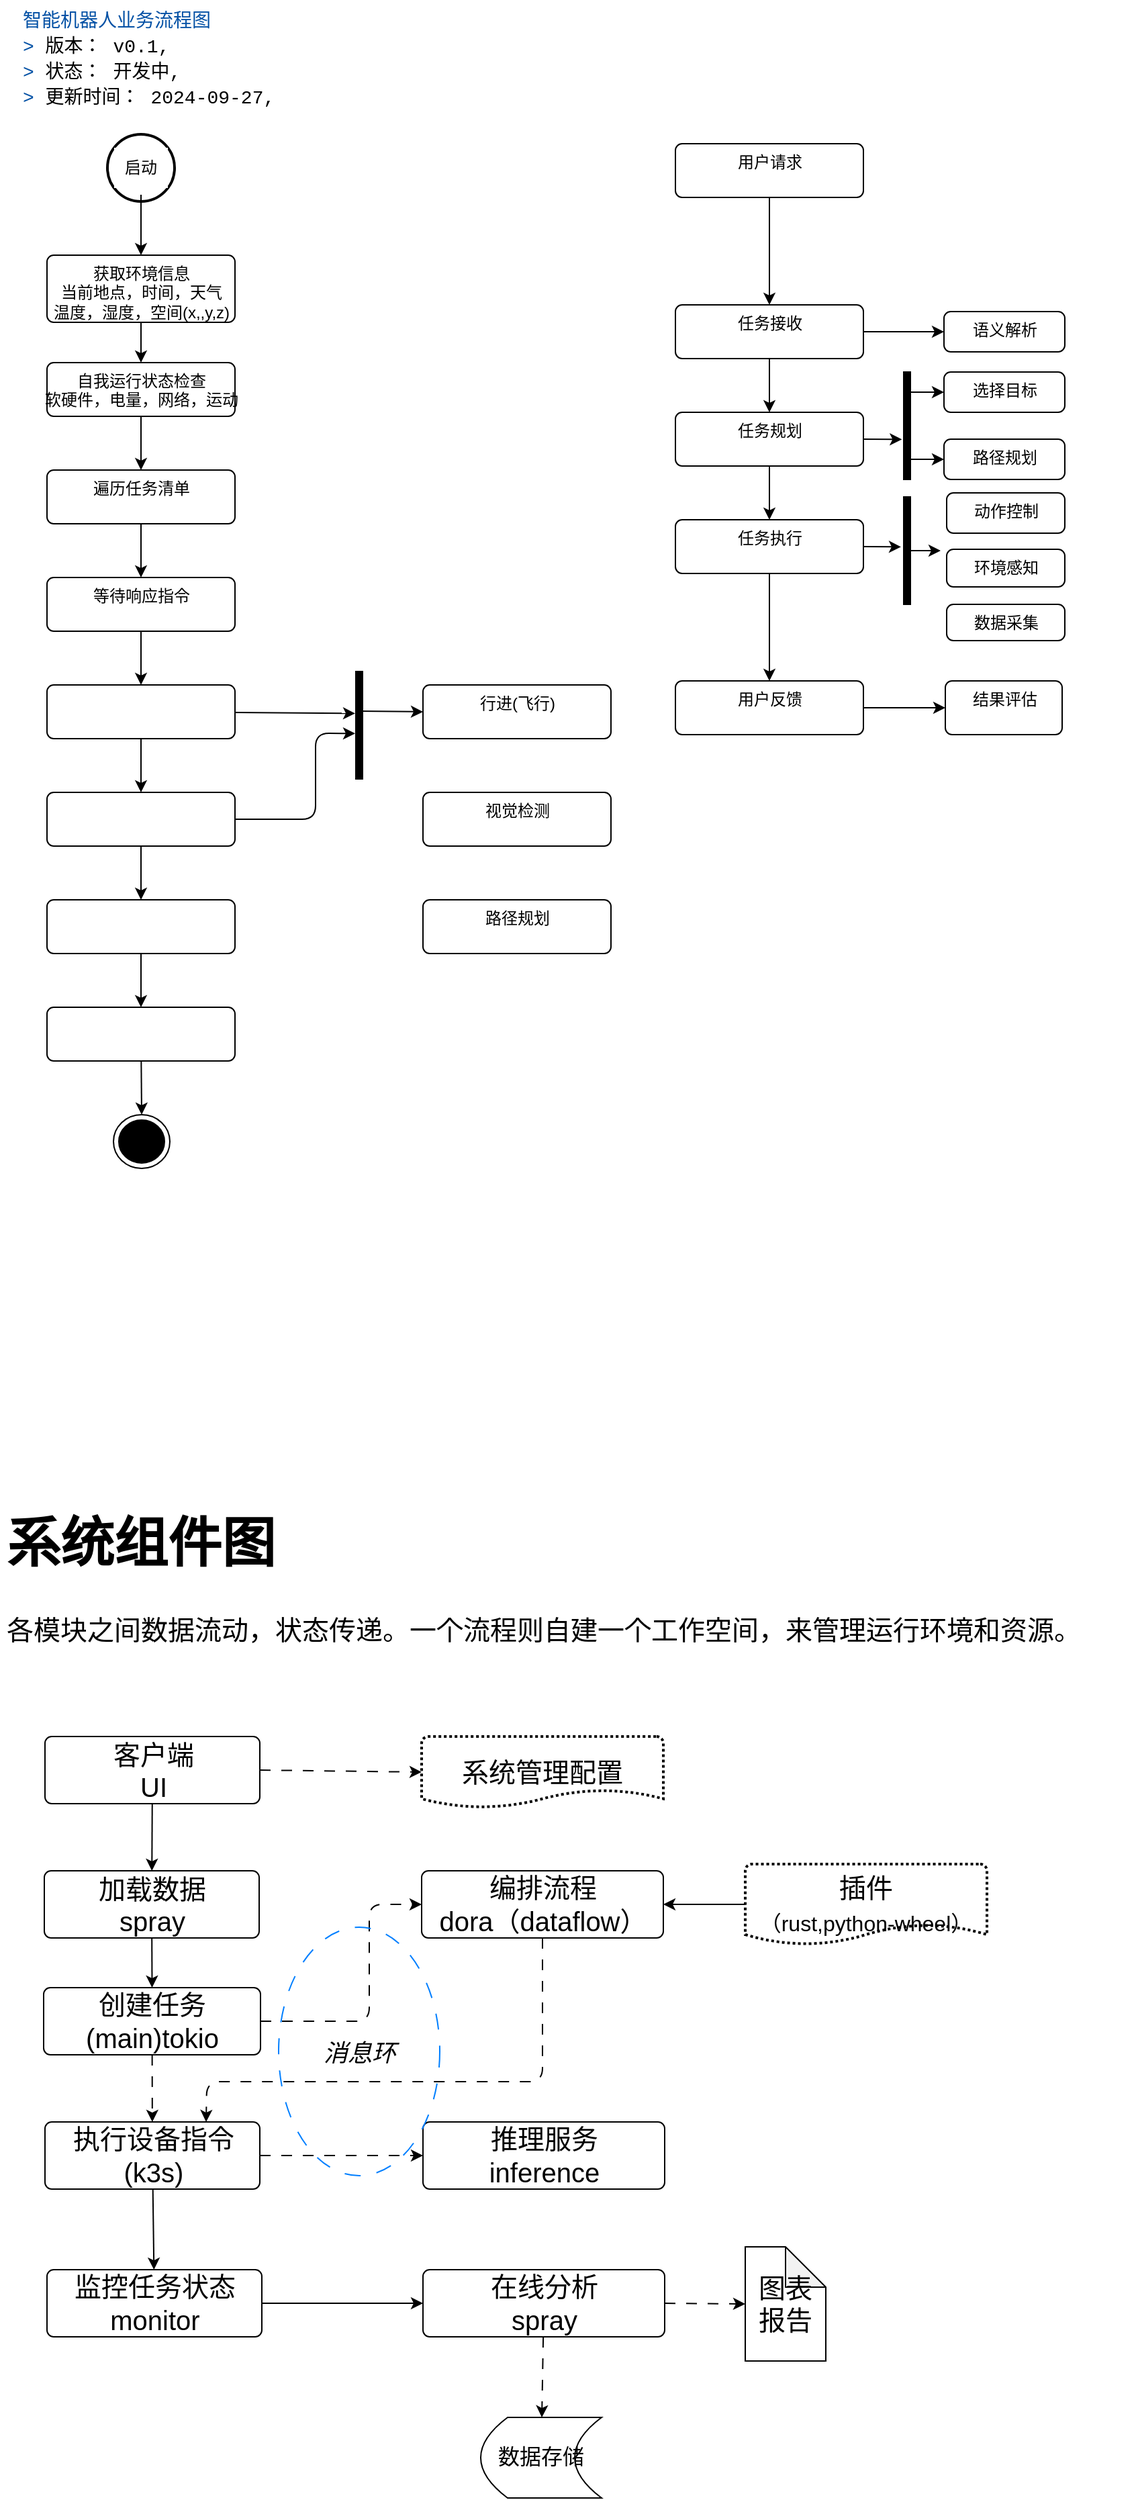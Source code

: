 <mxfile>
    <diagram id="6xB8DI26B6NF-5cQmeU6" name="Page-1">
        <mxGraphModel dx="732" dy="413" grid="1" gridSize="10" guides="1" tooltips="1" connect="1" arrows="1" fold="1" page="1" pageScale="1" pageWidth="850" pageHeight="1100" math="0" shadow="0">
            <root>
                <mxCell id="0"/>
                <mxCell id="1" parent="0"/>
                <mxCell id="17" style="edgeStyle=none;html=1;entryX=0;entryY=0.5;entryDx=0;entryDy=0;fontColor=default;exitX=0.235;exitY=0.369;exitDx=0;exitDy=0;exitPerimeter=0;strokeColor=default;labelBackgroundColor=none;" parent="1" source="2" target="16" edge="1">
                    <mxGeometry relative="1" as="geometry"/>
                </mxCell>
                <mxCell id="2" value="" style="html=1;points=[];perimeter=orthogonalPerimeter;fillColor=strokeColor;strokeColor=default;labelBackgroundColor=none;fontColor=default;" parent="1" vertex="1">
                    <mxGeometry x="270" y="510" width="5" height="80" as="geometry"/>
                </mxCell>
                <mxCell id="13" style="edgeStyle=none;html=1;entryX=0.5;entryY=0;entryDx=0;entryDy=0;" parent="1" target="5" edge="1">
                    <mxGeometry relative="1" as="geometry">
                        <mxPoint x="110" y="155" as="sourcePoint"/>
                    </mxGeometry>
                </mxCell>
                <mxCell id="11" style="edgeStyle=none;html=1;entryX=0.5;entryY=0;entryDx=0;entryDy=0;" parent="1" source="5" target="6" edge="1">
                    <mxGeometry relative="1" as="geometry"/>
                </mxCell>
                <mxCell id="5" value="获取环境信息&lt;br&gt;当前地点，时间，天气&lt;br&gt;温度，湿度，空间(x,,y,z)" style="html=1;align=center;verticalAlign=top;rounded=1;absoluteArcSize=1;arcSize=10;dashed=0;" parent="1" vertex="1">
                    <mxGeometry x="40" y="200" width="140" height="50" as="geometry"/>
                </mxCell>
                <mxCell id="8" value="" style="edgeStyle=none;html=1;" parent="1" source="6" target="7" edge="1">
                    <mxGeometry relative="1" as="geometry"/>
                </mxCell>
                <mxCell id="6" value="自我运行状态检查&lt;br&gt;软硬件，电量，网络，运动" style="html=1;align=center;verticalAlign=top;rounded=1;absoluteArcSize=1;arcSize=10;dashed=0;" parent="1" vertex="1">
                    <mxGeometry x="40" y="280" width="140" height="40" as="geometry"/>
                </mxCell>
                <mxCell id="10" style="edgeStyle=none;html=1;entryX=0.5;entryY=0;entryDx=0;entryDy=0;" parent="1" source="7" target="9" edge="1">
                    <mxGeometry relative="1" as="geometry"/>
                </mxCell>
                <mxCell id="7" value="遍历任务清单" style="html=1;align=center;verticalAlign=top;rounded=1;absoluteArcSize=1;arcSize=10;dashed=0;fillColor=none;" parent="1" vertex="1">
                    <mxGeometry x="40" y="360" width="140" height="40" as="geometry"/>
                </mxCell>
                <mxCell id="21" style="edgeStyle=none;html=1;entryX=0.5;entryY=0;entryDx=0;entryDy=0;fontColor=#00994D;" parent="1" source="9" target="14" edge="1">
                    <mxGeometry relative="1" as="geometry"/>
                </mxCell>
                <mxCell id="9" value="等待响应指令" style="html=1;align=center;verticalAlign=top;rounded=1;absoluteArcSize=1;arcSize=10;dashed=0;fillColor=none;" parent="1" vertex="1">
                    <mxGeometry x="40" y="440" width="140" height="40" as="geometry"/>
                </mxCell>
                <mxCell id="15" style="edgeStyle=none;html=1;entryX=-0.098;entryY=0.39;entryDx=0;entryDy=0;entryPerimeter=0;fontColor=#00994D;" parent="1" source="14" target="2" edge="1">
                    <mxGeometry relative="1" as="geometry"/>
                </mxCell>
                <mxCell id="19" value="" style="edgeStyle=none;html=1;fontColor=#000000;" parent="1" source="14" target="18" edge="1">
                    <mxGeometry relative="1" as="geometry"/>
                </mxCell>
                <mxCell id="14" value="指令解析&#10;目标-检索-解析" style="align=center;verticalAlign=top;rounded=1;absoluteArcSize=1;arcSize=10;dashed=0;fillColor=none;fontColor=#FFFFFF;" parent="1" vertex="1">
                    <mxGeometry x="40" y="520" width="140" height="40" as="geometry"/>
                </mxCell>
                <mxCell id="16" value="行进(飞行)" style="html=1;align=center;verticalAlign=top;rounded=1;absoluteArcSize=1;arcSize=10;dashed=0;fillColor=none;strokeColor=default;labelBackgroundColor=default;fontColor=default;" parent="1" vertex="1">
                    <mxGeometry x="320" y="520" width="140" height="40" as="geometry"/>
                </mxCell>
                <mxCell id="20" style="edgeStyle=none;html=1;entryX=-0.098;entryY=0.577;entryDx=0;entryDy=0;entryPerimeter=0;fontColor=#00994D;" parent="1" source="18" target="2" edge="1">
                    <mxGeometry relative="1" as="geometry">
                        <Array as="points">
                            <mxPoint x="240" y="620"/>
                            <mxPoint x="240" y="556"/>
                        </Array>
                    </mxGeometry>
                </mxCell>
                <mxCell id="25" value="" style="edgeStyle=none;html=1;fontColor=#000000;" parent="1" source="18" target="24" edge="1">
                    <mxGeometry relative="1" as="geometry"/>
                </mxCell>
                <mxCell id="18" value="输出结果-指令" style="html=1;align=center;verticalAlign=top;rounded=1;absoluteArcSize=1;arcSize=10;dashed=0;fillColor=none;fontColor=#FFFFFF;" parent="1" vertex="1">
                    <mxGeometry x="40" y="600" width="140" height="40" as="geometry"/>
                </mxCell>
                <mxCell id="22" value="视觉检测" style="html=1;align=center;verticalAlign=top;rounded=1;absoluteArcSize=1;arcSize=10;dashed=0;fillColor=none;strokeColor=default;labelBackgroundColor=default;fontColor=default;" parent="1" vertex="1">
                    <mxGeometry x="320" y="600" width="140" height="40" as="geometry"/>
                </mxCell>
                <mxCell id="31" style="edgeStyle=none;html=1;entryX=0.5;entryY=0;entryDx=0;entryDy=0;" parent="1" source="23" target="30" edge="1">
                    <mxGeometry relative="1" as="geometry"/>
                </mxCell>
                <mxCell id="23" value="&lt;span style=&quot;&quot;&gt;知识库&lt;/span&gt;" style="html=1;align=center;verticalAlign=top;rounded=1;absoluteArcSize=1;arcSize=10;dashed=0;fillColor=none;fontColor=#FFFFFF;" parent="1" vertex="1">
                    <mxGeometry x="40" y="760" width="140" height="40" as="geometry"/>
                </mxCell>
                <mxCell id="26" value="" style="edgeStyle=none;html=1;fontColor=#000000;" parent="1" source="24" target="23" edge="1">
                    <mxGeometry relative="1" as="geometry"/>
                </mxCell>
                <mxCell id="24" value="任务记录" style="html=1;align=center;verticalAlign=top;rounded=1;absoluteArcSize=1;arcSize=10;dashed=0;fillColor=none;fontColor=#FFFFFF;" parent="1" vertex="1">
                    <mxGeometry x="40" y="680" width="140" height="40" as="geometry"/>
                </mxCell>
                <mxCell id="27" value="路径规划" style="html=1;align=center;verticalAlign=top;rounded=1;absoluteArcSize=1;arcSize=10;dashed=0;fillColor=none;strokeColor=default;labelBackgroundColor=default;fontColor=default;" parent="1" vertex="1">
                    <mxGeometry x="320" y="680" width="140" height="40" as="geometry"/>
                </mxCell>
                <mxCell id="30" value="" style="ellipse;html=1;shape=endState;fillColor=strokeColor;strokeColor=default;" parent="1" vertex="1">
                    <mxGeometry x="89.5" y="840" width="42" height="40" as="geometry"/>
                </mxCell>
                <mxCell id="34" value="" style="edgeStyle=none;html=1;" parent="1" source="32" target="33" edge="1">
                    <mxGeometry relative="1" as="geometry"/>
                </mxCell>
                <mxCell id="32" value="用户请求" style="html=1;align=center;verticalAlign=top;rounded=1;absoluteArcSize=1;arcSize=10;dashed=0;" parent="1" vertex="1">
                    <mxGeometry x="508" y="117" width="140" height="40" as="geometry"/>
                </mxCell>
                <mxCell id="40" value="" style="edgeStyle=none;html=1;" parent="1" source="33" target="39" edge="1">
                    <mxGeometry relative="1" as="geometry"/>
                </mxCell>
                <mxCell id="42" value="" style="edgeStyle=none;html=1;" parent="1" source="33" target="41" edge="1">
                    <mxGeometry relative="1" as="geometry"/>
                </mxCell>
                <mxCell id="33" value="任务接收" style="html=1;align=center;verticalAlign=top;rounded=1;absoluteArcSize=1;arcSize=10;dashed=0;fillColor=none;" parent="1" vertex="1">
                    <mxGeometry x="508" y="237" width="140" height="40" as="geometry"/>
                </mxCell>
                <mxCell id="39" value="语义解析" style="html=1;align=center;verticalAlign=top;rounded=1;absoluteArcSize=1;arcSize=10;dashed=0;fillColor=none;" parent="1" vertex="1">
                    <mxGeometry x="708" y="242" width="90" height="30" as="geometry"/>
                </mxCell>
                <mxCell id="44" value="" style="edgeStyle=none;html=1;" parent="1" source="41" target="43" edge="1">
                    <mxGeometry relative="1" as="geometry"/>
                </mxCell>
                <mxCell id="61" style="edgeStyle=none;html=1;exitX=1;exitY=0.5;exitDx=0;exitDy=0;entryX=-0.268;entryY=0.627;entryDx=0;entryDy=0;entryPerimeter=0;" parent="1" source="41" target="57" edge="1">
                    <mxGeometry relative="1" as="geometry"/>
                </mxCell>
                <mxCell id="41" value="任务规划" style="html=1;align=center;verticalAlign=top;rounded=1;absoluteArcSize=1;arcSize=10;dashed=0;fillColor=none;" parent="1" vertex="1">
                    <mxGeometry x="508" y="317" width="140" height="40" as="geometry"/>
                </mxCell>
                <mxCell id="46" value="" style="edgeStyle=none;html=1;" parent="1" source="43" target="45" edge="1">
                    <mxGeometry relative="1" as="geometry"/>
                </mxCell>
                <mxCell id="50" style="edgeStyle=none;html=1;exitX=1;exitY=0.5;exitDx=0;exitDy=0;entryX=-0.401;entryY=0.465;entryDx=0;entryDy=0;entryPerimeter=0;" parent="1" source="43" target="49" edge="1">
                    <mxGeometry relative="1" as="geometry"/>
                </mxCell>
                <mxCell id="43" value="任务执行" style="html=1;align=center;verticalAlign=top;rounded=1;absoluteArcSize=1;arcSize=10;dashed=0;fillColor=none;" parent="1" vertex="1">
                    <mxGeometry x="508" y="397" width="140" height="40" as="geometry"/>
                </mxCell>
                <mxCell id="48" value="" style="edgeStyle=none;html=1;" parent="1" source="45" target="47" edge="1">
                    <mxGeometry relative="1" as="geometry"/>
                </mxCell>
                <mxCell id="45" value="用户反馈" style="html=1;align=center;verticalAlign=top;rounded=1;absoluteArcSize=1;arcSize=10;dashed=0;fillColor=none;" parent="1" vertex="1">
                    <mxGeometry x="508" y="517" width="140" height="40" as="geometry"/>
                </mxCell>
                <mxCell id="47" value="结果评估" style="html=1;align=center;verticalAlign=top;rounded=1;absoluteArcSize=1;arcSize=10;dashed=0;fillColor=none;" parent="1" vertex="1">
                    <mxGeometry x="709" y="517" width="87" height="40" as="geometry"/>
                </mxCell>
                <mxCell id="53" value="" style="edgeStyle=none;html=1;" parent="1" source="49" edge="1">
                    <mxGeometry relative="1" as="geometry">
                        <mxPoint x="705.5" y="420" as="targetPoint"/>
                    </mxGeometry>
                </mxCell>
                <mxCell id="49" value="" style="html=1;points=[];perimeter=orthogonalPerimeter;fillColor=strokeColor;" parent="1" vertex="1">
                    <mxGeometry x="678" y="380" width="5" height="80" as="geometry"/>
                </mxCell>
                <mxCell id="54" value="动作控制" style="html=1;align=center;verticalAlign=top;rounded=1;absoluteArcSize=1;arcSize=10;dashed=0;fillColor=none;" parent="1" vertex="1">
                    <mxGeometry x="710" y="377" width="88" height="30" as="geometry"/>
                </mxCell>
                <mxCell id="55" value="环境感知" style="html=1;align=center;verticalAlign=top;rounded=1;absoluteArcSize=1;arcSize=10;dashed=0;fillColor=none;" parent="1" vertex="1">
                    <mxGeometry x="710" y="419" width="88" height="28" as="geometry"/>
                </mxCell>
                <mxCell id="56" value="数据采集" style="html=1;align=center;verticalAlign=top;rounded=1;absoluteArcSize=1;arcSize=10;dashed=0;fillColor=none;" parent="1" vertex="1">
                    <mxGeometry x="710" y="460" width="88" height="27" as="geometry"/>
                </mxCell>
                <mxCell id="57" value="" style="html=1;points=[];perimeter=orthogonalPerimeter;fillColor=strokeColor;" parent="1" vertex="1">
                    <mxGeometry x="678" y="287" width="5" height="80" as="geometry"/>
                </mxCell>
                <mxCell id="59" value="选择目标" style="html=1;align=center;verticalAlign=top;rounded=1;absoluteArcSize=1;arcSize=10;dashed=0;fillColor=none;" parent="1" vertex="1">
                    <mxGeometry x="708" y="287" width="90" height="30" as="geometry"/>
                </mxCell>
                <mxCell id="60" value="路径规划" style="html=1;align=center;verticalAlign=top;rounded=1;absoluteArcSize=1;arcSize=10;dashed=0;fillColor=none;" parent="1" vertex="1">
                    <mxGeometry x="708" y="337" width="90" height="30" as="geometry"/>
                </mxCell>
                <mxCell id="62" value="" style="edgeStyle=none;html=1;entryX=0;entryY=0.5;entryDx=0;entryDy=0;" parent="1" source="57" target="59" edge="1">
                    <mxGeometry relative="1" as="geometry">
                        <mxPoint x="688" y="302" as="sourcePoint"/>
                        <mxPoint x="715.5" y="430" as="targetPoint"/>
                    </mxGeometry>
                </mxCell>
                <mxCell id="63" value="" style="edgeStyle=none;html=1;entryX=0;entryY=0.5;entryDx=0;entryDy=0;" parent="1" source="57" target="60" edge="1">
                    <mxGeometry relative="1" as="geometry">
                        <mxPoint x="693" y="312" as="sourcePoint"/>
                        <mxPoint x="718" y="312" as="targetPoint"/>
                    </mxGeometry>
                </mxCell>
                <mxCell id="64" value="&lt;div style=&quot;color: rgb(0, 0, 0); background-color: rgb(255, 255, 255); font-family: inconsolata, Consolas, Consolas, &amp;quot;Courier New&amp;quot;, monospace; font-weight: normal; font-size: 14px; line-height: 19px;&quot;&gt;&lt;div&gt;&lt;span style=&quot;color: #0451a5;&quot;&gt;智能机器人业务流程图&lt;/span&gt;&lt;/div&gt;&lt;div&gt;&lt;span style=&quot;color: #0451a5;&quot;&gt;&amp;gt;&lt;/span&gt;&lt;span style=&quot;color: #000000;&quot;&gt; 版本： v0.1,&lt;/span&gt;&lt;/div&gt;&lt;div&gt;&lt;span style=&quot;color: #0451a5;&quot;&gt;&amp;gt;&lt;/span&gt;&lt;span style=&quot;color: #000000;&quot;&gt; 状态： 开发中,&lt;/span&gt;&lt;/div&gt;&lt;div&gt;&lt;span style=&quot;color: #0451a5;&quot;&gt;&amp;gt;&lt;/span&gt;&lt;span style=&quot;color: #000000;&quot;&gt; 更新时间： 2024-09-27,&lt;/span&gt;&lt;/div&gt;&lt;/div&gt;" style="text;whiteSpace=wrap;html=1;fontSize=20;fontFamily=Architects Daughter;" parent="1" vertex="1">
                    <mxGeometry x="20" y="10" width="210" height="80" as="geometry"/>
                </mxCell>
                <mxCell id="65" value="" style="strokeWidth=2;html=1;shape=mxgraph.flowchart.start_2;whiteSpace=wrap;shadow=0;sketch=0;hachureGap=4;jiggle=2;curveFitting=1;strokeColor=default;fontFamily=Architects Daughter;fontSource=https%3A%2F%2Ffonts.googleapis.com%2Fcss%3Ffamily%3DArchitects%2BDaughter;fontSize=20;fontColor=none;fillColor=none;" parent="1" vertex="1">
                    <mxGeometry x="85" y="110" width="50" height="50" as="geometry"/>
                </mxCell>
                <mxCell id="4" value="启动" style="text;align=center;verticalAlign=middle;rounded=0;whiteSpace=wrap;html=1;fontColor=default;fillColor=default;" parent="1" vertex="1">
                    <mxGeometry x="90" y="120" width="40" height="30" as="geometry"/>
                </mxCell>
                <mxCell id="67" value="&lt;h1&gt;系统组件图&lt;/h1&gt;&lt;p&gt;各模块之间数据流动，状态传递。一个流程则自建一个工作空间，来管理运行环境和资源。&lt;/p&gt;" style="text;html=1;strokeColor=none;fillColor=none;spacing=5;spacingTop=-20;whiteSpace=wrap;overflow=hidden;rounded=0;sketch=1;hachureGap=4;jiggle=2;curveFitting=1;fontFamily=Architects Daughter;fontSource=https%3A%2F%2Ffonts.googleapis.com%2Fcss%3Ffamily%3DArchitects%2BDaughter;fontSize=20;" parent="1" vertex="1">
                    <mxGeometry x="5" y="1121" width="845" height="120" as="geometry"/>
                </mxCell>
                <mxCell id="72" value="" style="edgeStyle=none;hachureGap=4;html=1;fontFamily=Architects Daughter;fontSource=https%3A%2F%2Ffonts.googleapis.com%2Fcss%3Ffamily%3DArchitects%2BDaughter;fontSize=28;entryX=0.5;entryY=0;entryDx=0;entryDy=0;" parent="1" source="69" target="93" edge="1">
                    <mxGeometry relative="1" as="geometry"/>
                </mxCell>
                <mxCell id="69" value="加载数据&lt;br style=&quot;font-size: 20px;&quot;&gt;spray" style="html=1;align=center;verticalAlign=middle;rounded=1;absoluteArcSize=1;arcSize=10;dashed=0;fillColor=none;fontSize=20;" parent="1" vertex="1">
                    <mxGeometry x="38" y="1403" width="160" height="50" as="geometry"/>
                </mxCell>
                <mxCell id="79" value="" style="edgeStyle=none;sketch=0;hachureGap=4;jiggle=2;curveFitting=1;html=1;fontFamily=Architects Daughter;fontSource=https%3A%2F%2Ffonts.googleapis.com%2Fcss%3Ffamily%3DArchitects%2BDaughter;fontSize=20;entryX=0.75;entryY=0;entryDx=0;entryDy=0;dashed=1;dashPattern=8 8;" parent="1" source="71" target="77" edge="1">
                    <mxGeometry relative="1" as="geometry">
                        <mxPoint x="410" y="1509" as="targetPoint"/>
                        <Array as="points">
                            <mxPoint x="409" y="1560"/>
                            <mxPoint x="159" y="1560"/>
                        </Array>
                    </mxGeometry>
                </mxCell>
                <mxCell id="71" value="&lt;font face=&quot;Helvetica&quot;&gt;编排流程&lt;br&gt;dora（dataflow）&lt;/font&gt;" style="html=1;align=center;verticalAlign=middle;rounded=1;absoluteArcSize=1;arcSize=10;dashed=0;fillColor=none;hachureGap=4;fontFamily=Architects Daughter;fontSource=https%3A%2F%2Ffonts.googleapis.com%2Fcss%3Ffamily%3DArchitects%2BDaughter;fontSize=20;" parent="1" vertex="1">
                    <mxGeometry x="319" y="1403" width="180" height="50" as="geometry"/>
                </mxCell>
                <mxCell id="80" value="" style="edgeStyle=none;sketch=0;hachureGap=4;jiggle=2;curveFitting=1;html=1;fontFamily=Architects Daughter;fontSource=https%3A%2F%2Ffonts.googleapis.com%2Fcss%3Ffamily%3DArchitects%2BDaughter;fontSize=20;exitX=1;exitY=0.5;exitDx=0;exitDy=0;entryX=0;entryY=0.5;entryDx=0;entryDy=0;dashed=1;dashPattern=8 8;" parent="1" source="93" target="71" edge="1">
                    <mxGeometry relative="1" as="geometry">
                        <mxPoint x="270" y="1400" as="targetPoint"/>
                        <Array as="points">
                            <mxPoint x="280" y="1515"/>
                            <mxPoint x="280" y="1428"/>
                        </Array>
                    </mxGeometry>
                </mxCell>
                <mxCell id="78" style="edgeStyle=none;sketch=0;hachureGap=4;jiggle=2;curveFitting=1;html=1;fontFamily=Architects Daughter;fontSource=https%3A%2F%2Ffonts.googleapis.com%2Fcss%3Ffamily%3DArchitects%2BDaughter;fontSize=20;" parent="1" source="74" target="75" edge="1">
                    <mxGeometry relative="1" as="geometry"/>
                </mxCell>
                <mxCell id="74" value="&lt;font face=&quot;Helvetica&quot;&gt;监控任务状态&lt;br&gt;monitor&lt;/font&gt;" style="html=1;align=center;verticalAlign=middle;rounded=1;absoluteArcSize=1;arcSize=10;dashed=0;fillColor=none;hachureGap=4;fontFamily=Architects Daughter;fontSource=https%3A%2F%2Ffonts.googleapis.com%2Fcss%3Ffamily%3DArchitects%2BDaughter;fontSize=20;" parent="1" vertex="1">
                    <mxGeometry x="40" y="1700" width="160" height="50" as="geometry"/>
                </mxCell>
                <mxCell id="92" style="edgeStyle=none;sketch=0;hachureGap=4;jiggle=2;curveFitting=1;html=1;exitX=1;exitY=0.5;exitDx=0;exitDy=0;entryX=0;entryY=0.5;entryDx=0;entryDy=0;entryPerimeter=0;dashed=1;dashPattern=8 8;fontFamily=Architects Daughter;fontSource=https%3A%2F%2Ffonts.googleapis.com%2Fcss%3Ffamily%3DArchitects%2BDaughter;fontSize=16;" parent="1" source="75" target="90" edge="1">
                    <mxGeometry relative="1" as="geometry"/>
                </mxCell>
                <mxCell id="101" value="" style="edgeStyle=none;sketch=0;hachureGap=4;jiggle=2;curveFitting=1;html=1;dashed=1;dashPattern=8 8;fontFamily=Architects Daughter;fontSource=https%3A%2F%2Ffonts.googleapis.com%2Fcss%3Ffamily%3DArchitects%2BDaughter;fontSize=16;" parent="1" source="75" target="100" edge="1">
                    <mxGeometry relative="1" as="geometry"/>
                </mxCell>
                <mxCell id="75" value="&lt;p&gt;&lt;font face=&quot;Helvetica&quot;&gt;在线分析&lt;br&gt;&lt;/font&gt;&lt;font face=&quot;Helvetica&quot;&gt;spray&lt;/font&gt;&lt;/p&gt;" style="html=1;align=center;verticalAlign=middle;rounded=1;absoluteArcSize=1;arcSize=10;dashed=0;fillColor=none;hachureGap=4;fontFamily=Architects Daughter;fontSource=https%3A%2F%2Ffonts.googleapis.com%2Fcss%3Ffamily%3DArchitects%2BDaughter;fontSize=20;" parent="1" vertex="1">
                    <mxGeometry x="320" y="1700" width="180" height="50" as="geometry"/>
                </mxCell>
                <mxCell id="76" value="&lt;font face=&quot;Helvetica&quot;&gt;推理服务&lt;br&gt;inference&lt;/font&gt;" style="html=1;align=center;verticalAlign=middle;rounded=1;absoluteArcSize=1;arcSize=10;dashed=0;fillColor=none;hachureGap=4;fontFamily=Architects Daughter;fontSource=https%3A%2F%2Ffonts.googleapis.com%2Fcss%3Ffamily%3DArchitects%2BDaughter;fontSize=20;" parent="1" vertex="1">
                    <mxGeometry x="320" y="1590" width="180" height="50" as="geometry"/>
                </mxCell>
                <mxCell id="81" value="" style="edgeStyle=none;sketch=0;hachureGap=4;jiggle=2;curveFitting=1;html=1;fontFamily=Architects Daughter;fontSource=https%3A%2F%2Ffonts.googleapis.com%2Fcss%3Ffamily%3DArchitects%2BDaughter;fontSize=20;" parent="1" source="77" target="74" edge="1">
                    <mxGeometry relative="1" as="geometry"/>
                </mxCell>
                <mxCell id="97" style="edgeStyle=none;sketch=0;hachureGap=4;jiggle=2;curveFitting=1;html=1;exitX=1;exitY=0.5;exitDx=0;exitDy=0;entryX=0;entryY=0.5;entryDx=0;entryDy=0;dashed=1;dashPattern=8 8;fontFamily=Architects Daughter;fontSource=https%3A%2F%2Ffonts.googleapis.com%2Fcss%3Ffamily%3DArchitects%2BDaughter;fontSize=18;" parent="1" source="77" target="76" edge="1">
                    <mxGeometry relative="1" as="geometry"/>
                </mxCell>
                <mxCell id="77" value="&lt;font face=&quot;Helvetica&quot;&gt;执行设备指令&lt;br&gt;(k3s)&lt;/font&gt;" style="html=1;align=center;verticalAlign=middle;rounded=1;absoluteArcSize=1;arcSize=10;dashed=0;fillColor=none;hachureGap=4;fontFamily=Architects Daughter;fontSource=https%3A%2F%2Ffonts.googleapis.com%2Fcss%3Ffamily%3DArchitects%2BDaughter;fontSize=20;" parent="1" vertex="1">
                    <mxGeometry x="38.5" y="1590" width="160" height="50" as="geometry"/>
                </mxCell>
                <mxCell id="87" style="edgeStyle=none;hachureGap=4;html=1;entryX=1;entryY=0.5;entryDx=0;entryDy=0;fontFamily=Architects Daughter;fontSource=https%3A%2F%2Ffonts.googleapis.com%2Fcss%3Ffamily%3DArchitects%2BDaughter;fontSize=16;" parent="1" source="83" target="71" edge="1">
                    <mxGeometry relative="1" as="geometry"/>
                </mxCell>
                <mxCell id="83" value="&lt;p&gt;&lt;font face=&quot;Helvetica&quot;&gt;插件&lt;br&gt;&lt;font style=&quot;font-size: 16px;&quot;&gt;（rust,python-wheel）&lt;/font&gt;&lt;/font&gt;&lt;/p&gt;" style="strokeWidth=2;shape=mxgraph.flowchart.document2;size=0.25;sketch=0;hachureGap=4;jiggle=2;curveFitting=1;fontFamily=Architects Daughter;fontSource=https%3A%2F%2Ffonts.googleapis.com%2Fcss%3Ffamily%3DArchitects%2BDaughter;fontSize=20;fillColor=none;strokeColor=default;html=1;whiteSpace=wrap;dashed=1;dashPattern=1 1;" parent="1" vertex="1">
                    <mxGeometry x="560" y="1398" width="180" height="60" as="geometry"/>
                </mxCell>
                <mxCell id="84" value="系统管理配置" style="strokeWidth=2;html=1;shape=mxgraph.flowchart.document2;whiteSpace=wrap;size=0.25;sketch=0;hachureGap=4;jiggle=2;curveFitting=1;fontFamily=Architects Daughter;fontSource=https%3A%2F%2Ffonts.googleapis.com%2Fcss%3Ffamily%3DArchitects%2BDaughter;fontSize=20;fillColor=none;strokeColor=default;dashed=1;dashPattern=1 1;" parent="1" vertex="1">
                    <mxGeometry x="319" y="1303" width="180" height="53" as="geometry"/>
                </mxCell>
                <mxCell id="86" value="" style="edgeStyle=none;sketch=0;hachureGap=4;jiggle=2;curveFitting=1;html=1;fontFamily=Helvetica;fontSize=20;" parent="1" source="85" target="69" edge="1">
                    <mxGeometry relative="1" as="geometry"/>
                </mxCell>
                <mxCell id="96" style="edgeStyle=none;sketch=0;hachureGap=4;jiggle=2;curveFitting=1;html=1;exitX=1;exitY=0.5;exitDx=0;exitDy=0;entryX=0;entryY=0.5;entryDx=0;entryDy=0;entryPerimeter=0;dashed=1;dashPattern=8 8;fontFamily=Architects Daughter;fontSource=https%3A%2F%2Ffonts.googleapis.com%2Fcss%3Ffamily%3DArchitects%2BDaughter;fontSize=18;" parent="1" source="85" target="84" edge="1">
                    <mxGeometry relative="1" as="geometry"/>
                </mxCell>
                <mxCell id="85" value="客户端&lt;br style=&quot;font-size: 20px;&quot;&gt;UI" style="html=1;align=center;verticalAlign=middle;rounded=1;absoluteArcSize=1;arcSize=10;dashed=0;fillColor=none;fontSize=20;" parent="1" vertex="1">
                    <mxGeometry x="38.5" y="1303" width="160" height="50" as="geometry"/>
                </mxCell>
                <mxCell id="90" value="图表&lt;br&gt;报告" style="shape=note;whiteSpace=wrap;html=1;backgroundOutline=1;darkOpacity=0.05;hachureGap=4;fontFamily=Architects Daughter;fontSource=https%3A%2F%2Ffonts.googleapis.com%2Fcss%3Ffamily%3DArchitects%2BDaughter;fontSize=20;" parent="1" vertex="1">
                    <mxGeometry x="560" y="1683" width="60" height="85" as="geometry"/>
                </mxCell>
                <mxCell id="94" value="" style="edgeStyle=none;sketch=0;hachureGap=4;jiggle=2;curveFitting=1;html=1;dashed=1;dashPattern=8 8;fontFamily=Architects Daughter;fontSource=https%3A%2F%2Ffonts.googleapis.com%2Fcss%3Ffamily%3DArchitects%2BDaughter;fontSize=16;" parent="1" source="93" target="77" edge="1">
                    <mxGeometry relative="1" as="geometry"/>
                </mxCell>
                <mxCell id="93" value="&lt;font face=&quot;Helvetica&quot;&gt;创建任务&lt;br&gt;(main)tokio&lt;/font&gt;" style="html=1;align=center;verticalAlign=middle;rounded=1;absoluteArcSize=1;arcSize=10;dashed=0;fillColor=none;hachureGap=4;fontFamily=Architects Daughter;fontSource=https%3A%2F%2Ffonts.googleapis.com%2Fcss%3Ffamily%3DArchitects%2BDaughter;fontSize=20;" parent="1" vertex="1">
                    <mxGeometry x="37.5" y="1490" width="161.5" height="50" as="geometry"/>
                </mxCell>
                <mxCell id="100" value="数据存储" style="shape=dataStorage;whiteSpace=wrap;html=1;fixedSize=1;sketch=0;hachureGap=4;jiggle=2;curveFitting=1;fontFamily=Architects Daughter;fontSource=https%3A%2F%2Ffonts.googleapis.com%2Fcss%3Ffamily%3DArchitects%2BDaughter;fontSize=16;" parent="1" vertex="1">
                    <mxGeometry x="363" y="1810" width="90" height="60" as="geometry"/>
                </mxCell>
                <mxCell id="103" value="&lt;i&gt;&lt;font style=&quot;font-size: 18px;&quot;&gt;消息环&lt;/font&gt;&lt;/i&gt;" style="ellipse;whiteSpace=wrap;html=1;hachureGap=4;fontFamily=Architects Daughter;fontSource=https%3A%2F%2Ffonts.googleapis.com%2Fcss%3Ffamily%3DArchitects%2BDaughter;fontSize=20;fillColor=none;dashed=1;dashPattern=12 12;strokeColor=#007FFF;" vertex="1" parent="1">
                    <mxGeometry x="212.5" y="1445" width="120" height="185" as="geometry"/>
                </mxCell>
            </root>
        </mxGraphModel>
    </diagram>
</mxfile>